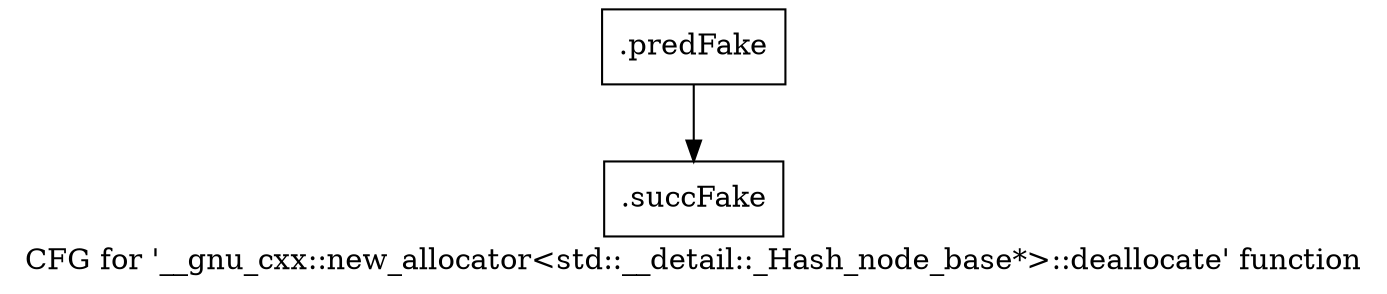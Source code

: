 digraph "CFG for '__gnu_cxx::new_allocator\<std::__detail::_Hash_node_base*\>::deallocate' function" {
	label="CFG for '__gnu_cxx::new_allocator\<std::__detail::_Hash_node_base*\>::deallocate' function";

	Node0x51be530 [shape=record,filename="",linenumber="",label="{.predFake}"];
	Node0x51be530 -> Node0x52c8060[ callList="" memoryops="" filename="/home/akhilkushe/Xilinx/Vitis_HLS/2021.2/tps/lnx64/gcc-6.2.0/lib/gcc/x86_64-pc-linux-gnu/6.2.0/../../../../include/c++/6.2.0/ext/new_allocator.h" execusionnum="0"];
	Node0x52c8060 [shape=record,filename="/home/akhilkushe/Xilinx/Vitis_HLS/2021.2/tps/lnx64/gcc-6.2.0/lib/gcc/x86_64-pc-linux-gnu/6.2.0/../../../../include/c++/6.2.0/ext/new_allocator.h",linenumber="110",label="{.succFake}"];
}

